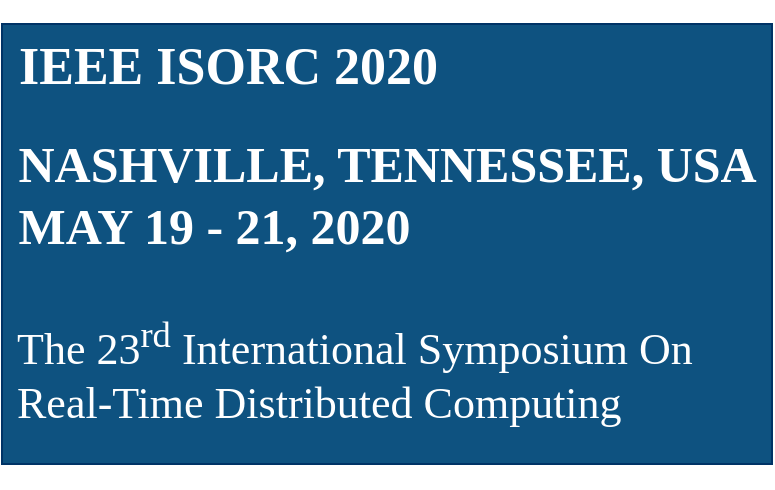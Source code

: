 <mxfile version="12.1.4" type="device" pages="1"><diagram id="idfxfd67CN8kslEPqm8B" name="Page-1"><mxGraphModel dx="1042" dy="625" grid="1" gridSize="10" guides="1" tooltips="1" connect="1" arrows="1" fold="1" page="1" pageScale="1" pageWidth="850" pageHeight="1100" math="0" shadow="0"><root><mxCell id="0"/><mxCell id="1" parent="0"/><mxCell id="NV81BMH6xKUIny-elaBm-3" value="&lt;h1 style=&quot;font-size: 26px&quot;&gt;&lt;font face=&quot;Times New Roman&quot;&gt;&lt;font style=&quot;font-size: 26px&quot;&gt;&amp;nbsp;IEEE &lt;/font&gt;&lt;font style=&quot;font-size: 26px&quot;&gt;ISORC&lt;/font&gt;&lt;font style=&quot;font-size: 26px&quot;&gt; 2020&lt;/font&gt;&lt;/font&gt;&lt;/h1&gt;&lt;h1 style=&quot;font-size: 26px&quot;&gt;&lt;font face=&quot;Times New Roman&quot; style=&quot;font-size: 25px&quot;&gt;&lt;font style=&quot;font-size: 25px&quot;&gt;&amp;nbsp;NASHVILLE, TENNESSEE, USA&lt;br&gt;&amp;nbsp;MAY 19 - 21, 2020&lt;/font&gt;&lt;br&gt;&lt;/font&gt;&lt;/h1&gt;&lt;h4 style=&quot;font-size: 22px&quot;&gt;&lt;font style=&quot;font-size: 22px ; font-weight: normal&quot; face=&quot;Times New Roman&quot;&gt;&amp;nbsp;The 23&lt;sup&gt;rd&lt;/sup&gt; International Symposium On&amp;nbsp; &amp;nbsp;Real-Time Distributed Computing&lt;/font&gt;&lt;/h4&gt;" style="rounded=0;whiteSpace=wrap;html=1;align=left;fillColor=#0E5280;strokeColor=#003366;fontColor=#ffffff;" vertex="1" parent="1"><mxGeometry x="332" y="120" width="385" height="220" as="geometry"/></mxCell></root></mxGraphModel></diagram></mxfile>